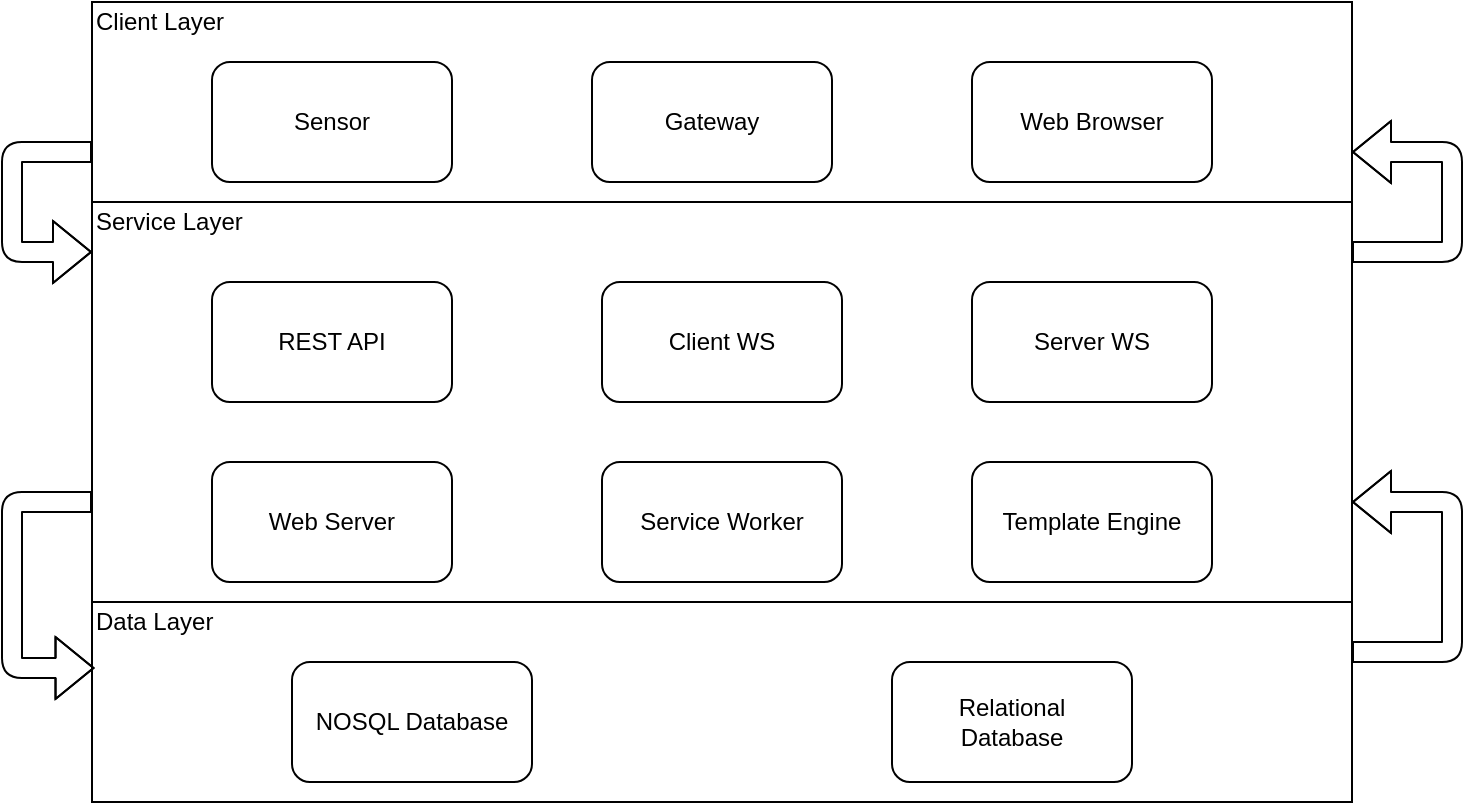 <mxfile version="14.8.0" type="device"><diagram id="sfAZHWOSV2BP-R_jPV7a" name="Page-1"><mxGraphModel dx="782" dy="1112" grid="1" gridSize="10" guides="1" tooltips="1" connect="1" arrows="1" fold="1" page="1" pageScale="1" pageWidth="850" pageHeight="1100" math="0" shadow="0"><root><mxCell id="0"/><mxCell id="1" parent="0"/><mxCell id="nLW6hqcIH2Qlc5tK99Nh-1" value="" style="rounded=0;whiteSpace=wrap;html=1;" parent="1" vertex="1"><mxGeometry x="110" y="160" width="630" height="100" as="geometry"/></mxCell><mxCell id="nLW6hqcIH2Qlc5tK99Nh-3" value="" style="rounded=0;whiteSpace=wrap;html=1;" parent="1" vertex="1"><mxGeometry x="110" y="260" width="630" height="200" as="geometry"/></mxCell><mxCell id="nLW6hqcIH2Qlc5tK99Nh-4" value="" style="rounded=0;whiteSpace=wrap;html=1;" parent="1" vertex="1"><mxGeometry x="110" y="460" width="630" height="100" as="geometry"/></mxCell><mxCell id="nLW6hqcIH2Qlc5tK99Nh-5" value="&lt;div align=&quot;left&quot;&gt;Client Layer&lt;br&gt;&lt;/div&gt;" style="text;html=1;strokeColor=none;fillColor=none;align=left;verticalAlign=middle;whiteSpace=wrap;rounded=0;" parent="1" vertex="1"><mxGeometry x="110" y="160" width="190" height="20" as="geometry"/></mxCell><mxCell id="nLW6hqcIH2Qlc5tK99Nh-7" value="Service Layer" style="text;html=1;strokeColor=none;fillColor=none;align=left;verticalAlign=middle;whiteSpace=wrap;rounded=0;" parent="1" vertex="1"><mxGeometry x="110" y="260" width="190" height="20" as="geometry"/></mxCell><mxCell id="nLW6hqcIH2Qlc5tK99Nh-8" value="Data Layer" style="text;html=1;strokeColor=none;fillColor=none;align=left;verticalAlign=middle;whiteSpace=wrap;rounded=0;" parent="1" vertex="1"><mxGeometry x="110" y="460" width="190" height="20" as="geometry"/></mxCell><mxCell id="nLW6hqcIH2Qlc5tK99Nh-9" value="Sensor" style="rounded=1;whiteSpace=wrap;html=1;" parent="1" vertex="1"><mxGeometry x="170" y="190" width="120" height="60" as="geometry"/></mxCell><mxCell id="nLW6hqcIH2Qlc5tK99Nh-11" value="Gateway" style="rounded=1;whiteSpace=wrap;html=1;" parent="1" vertex="1"><mxGeometry x="360" y="190" width="120" height="60" as="geometry"/></mxCell><mxCell id="nLW6hqcIH2Qlc5tK99Nh-12" value="Web Browser" style="rounded=1;whiteSpace=wrap;html=1;" parent="1" vertex="1"><mxGeometry x="550" y="190" width="120" height="60" as="geometry"/></mxCell><mxCell id="nLW6hqcIH2Qlc5tK99Nh-13" value="Client WS" style="rounded=1;whiteSpace=wrap;html=1;" parent="1" vertex="1"><mxGeometry x="365" y="300" width="120" height="60" as="geometry"/></mxCell><mxCell id="nLW6hqcIH2Qlc5tK99Nh-14" value="Server WS" style="rounded=1;whiteSpace=wrap;html=1;" parent="1" vertex="1"><mxGeometry x="550" y="300" width="120" height="60" as="geometry"/></mxCell><mxCell id="nLW6hqcIH2Qlc5tK99Nh-15" value="REST API" style="rounded=1;whiteSpace=wrap;html=1;" parent="1" vertex="1"><mxGeometry x="170" y="300" width="120" height="60" as="geometry"/></mxCell><mxCell id="nLW6hqcIH2Qlc5tK99Nh-16" value="Web Server" style="rounded=1;whiteSpace=wrap;html=1;" parent="1" vertex="1"><mxGeometry x="170" y="390" width="120" height="60" as="geometry"/></mxCell><mxCell id="nLW6hqcIH2Qlc5tK99Nh-18" value="Service Worker" style="rounded=1;whiteSpace=wrap;html=1;" parent="1" vertex="1"><mxGeometry x="365" y="390" width="120" height="60" as="geometry"/></mxCell><mxCell id="nLW6hqcIH2Qlc5tK99Nh-19" value="Template Engine" style="rounded=1;whiteSpace=wrap;html=1;" parent="1" vertex="1"><mxGeometry x="550" y="390" width="120" height="60" as="geometry"/></mxCell><mxCell id="nLW6hqcIH2Qlc5tK99Nh-20" value="NOSQL Database" style="rounded=1;whiteSpace=wrap;html=1;" parent="1" vertex="1"><mxGeometry x="210" y="490" width="120" height="60" as="geometry"/></mxCell><mxCell id="nLW6hqcIH2Qlc5tK99Nh-21" value="Relational&lt;br&gt;Database" style="rounded=1;whiteSpace=wrap;html=1;" parent="1" vertex="1"><mxGeometry x="510" y="490" width="120" height="60" as="geometry"/></mxCell><mxCell id="nLW6hqcIH2Qlc5tK99Nh-22" value="" style="shape=flexArrow;endArrow=classic;html=1;exitX=0;exitY=0.75;exitDx=0;exitDy=0;entryX=0;entryY=0.25;entryDx=0;entryDy=0;" parent="1" source="nLW6hqcIH2Qlc5tK99Nh-1" edge="1"><mxGeometry width="50" height="50" relative="1" as="geometry"><mxPoint x="430" y="590" as="sourcePoint"/><mxPoint x="110" y="285" as="targetPoint"/><Array as="points"><mxPoint x="70" y="235"/><mxPoint x="70" y="285"/></Array></mxGeometry></mxCell><mxCell id="nLW6hqcIH2Qlc5tK99Nh-23" value="" style="shape=flexArrow;endArrow=classic;html=1;entryX=0.002;entryY=0.33;entryDx=0;entryDy=0;entryPerimeter=0;exitX=0;exitY=0.75;exitDx=0;exitDy=0;" parent="1" source="nLW6hqcIH2Qlc5tK99Nh-3" target="nLW6hqcIH2Qlc5tK99Nh-4" edge="1"><mxGeometry width="50" height="50" relative="1" as="geometry"><mxPoint x="111" y="430" as="sourcePoint"/><mxPoint x="260" y="540" as="targetPoint"/><Array as="points"><mxPoint x="70" y="410"/><mxPoint x="70" y="493"/></Array></mxGeometry></mxCell><mxCell id="nLW6hqcIH2Qlc5tK99Nh-25" value="" style="shape=flexArrow;endArrow=classic;html=1;entryX=1;entryY=0.75;entryDx=0;entryDy=0;exitX=1;exitY=0.25;exitDx=0;exitDy=0;" parent="1" target="nLW6hqcIH2Qlc5tK99Nh-1" edge="1"><mxGeometry width="50" height="50" relative="1" as="geometry"><mxPoint x="740" y="285" as="sourcePoint"/><mxPoint x="450" y="540" as="targetPoint"/><Array as="points"><mxPoint x="790" y="285"/><mxPoint x="790" y="235"/></Array></mxGeometry></mxCell><mxCell id="zvR3KJZ0jQb0PDwIssT3-1" value="" style="shape=flexArrow;endArrow=classic;html=1;entryX=1;entryY=0.75;entryDx=0;entryDy=0;exitX=1;exitY=0.25;exitDx=0;exitDy=0;" edge="1" parent="1" source="nLW6hqcIH2Qlc5tK99Nh-4" target="nLW6hqcIH2Qlc5tK99Nh-3"><mxGeometry width="50" height="50" relative="1" as="geometry"><mxPoint x="630" y="520" as="sourcePoint"/><mxPoint x="680" y="470" as="targetPoint"/><Array as="points"><mxPoint x="790" y="485"/><mxPoint x="790" y="410"/></Array></mxGeometry></mxCell></root></mxGraphModel></diagram></mxfile>